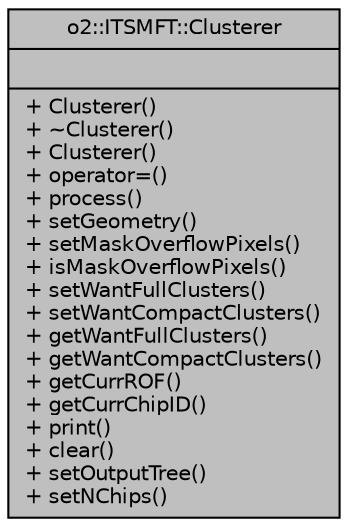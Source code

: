 digraph "o2::ITSMFT::Clusterer"
{
 // INTERACTIVE_SVG=YES
  bgcolor="transparent";
  edge [fontname="Helvetica",fontsize="10",labelfontname="Helvetica",labelfontsize="10"];
  node [fontname="Helvetica",fontsize="10",shape=record];
  Node1 [label="{o2::ITSMFT::Clusterer\n||+ Clusterer()\l+ ~Clusterer()\l+ Clusterer()\l+ operator=()\l+ process()\l+ setGeometry()\l+ setMaskOverflowPixels()\l+ isMaskOverflowPixels()\l+ setWantFullClusters()\l+ setWantCompactClusters()\l+ getWantFullClusters()\l+ getWantCompactClusters()\l+ getCurrROF()\l+ getCurrChipID()\l+ print()\l+ clear()\l+ setOutputTree()\l+ setNChips()\l}",height=0.2,width=0.4,color="black", fillcolor="grey75", style="filled" fontcolor="black"];
}

